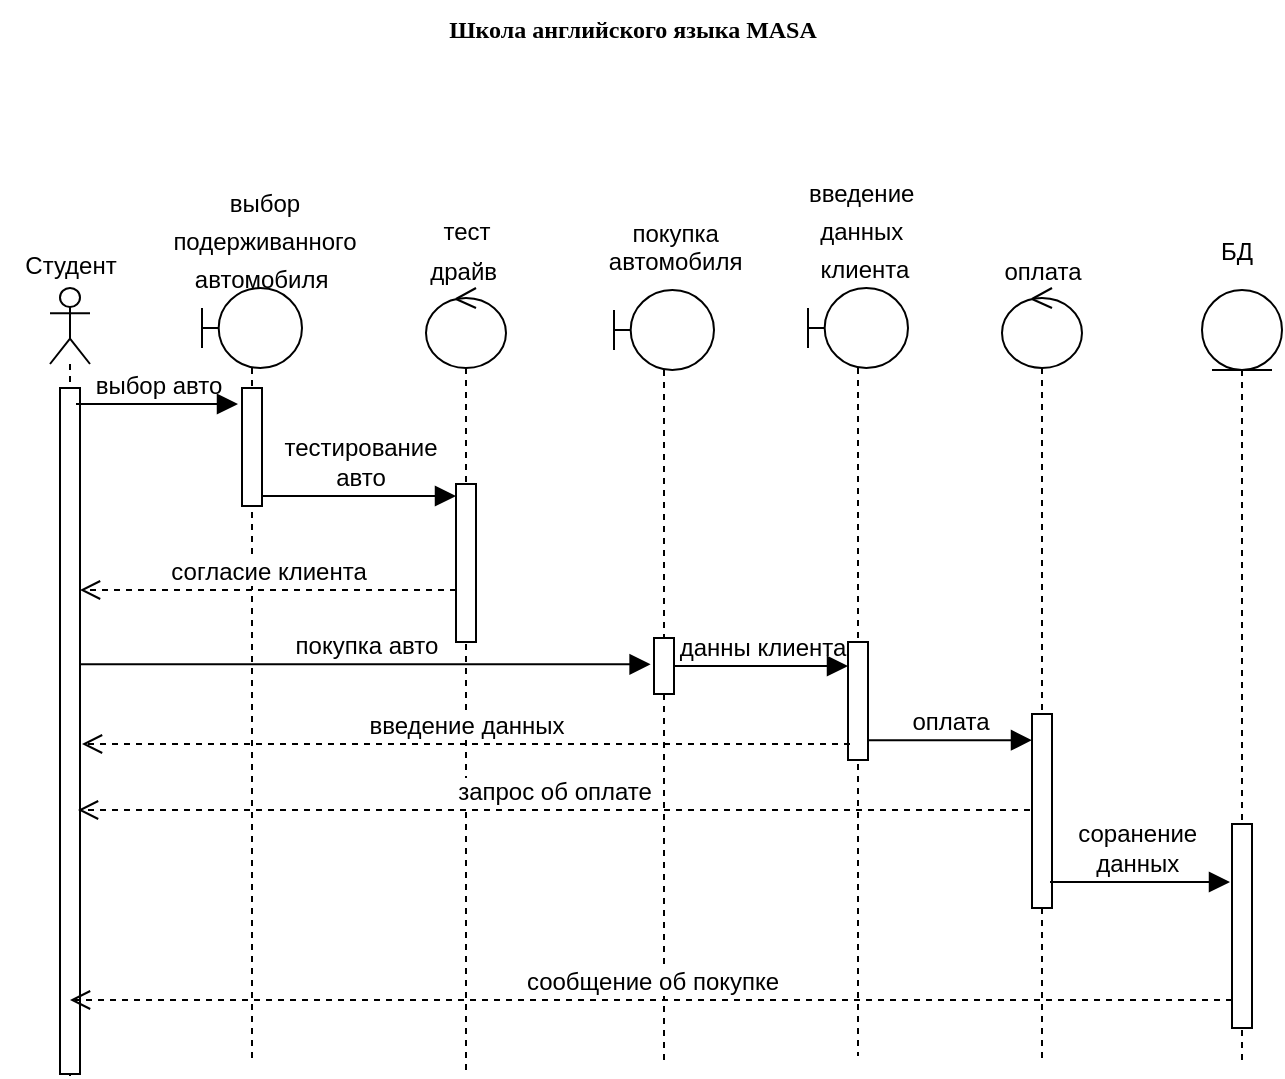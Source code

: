 <mxfile version="24.3.1" type="github">
  <diagram id="cDf2xeNGMrpcIZheGJRy" name="Page-2">
    <mxGraphModel dx="2288" dy="1875" grid="1" gridSize="10" guides="1" tooltips="1" connect="1" arrows="1" fold="1" page="1" pageScale="1" pageWidth="827" pageHeight="1169" math="0" shadow="0">
      <root>
        <mxCell id="0" />
        <mxCell id="1" parent="0" />
        <mxCell id="IkMieCKmTwQg4MCk2JD3-1" value="&lt;div&gt;&lt;br style=&quot;text-wrap: nowrap;&quot;&gt;&lt;/div&gt;" style="shape=umlLifeline;perimeter=lifelinePerimeter;whiteSpace=wrap;html=1;container=1;dropTarget=0;collapsible=0;recursiveResize=0;outlineConnect=0;portConstraint=eastwest;newEdgeStyle={&quot;curved&quot;:0,&quot;rounded&quot;:0};participant=umlActor;size=38;" vertex="1" parent="1">
          <mxGeometry x="-721" y="-978" width="20" height="394" as="geometry" />
        </mxCell>
        <mxCell id="IkMieCKmTwQg4MCk2JD3-2" value="" style="html=1;points=[[0,0,0,0,5],[0,1,0,0,-5],[1,0,0,0,5],[1,1,0,0,-5]];perimeter=orthogonalPerimeter;outlineConnect=0;targetShapes=umlLifeline;portConstraint=eastwest;newEdgeStyle={&quot;curved&quot;:0,&quot;rounded&quot;:0};" vertex="1" parent="IkMieCKmTwQg4MCk2JD3-1">
          <mxGeometry x="5" y="50" width="10" height="343" as="geometry" />
        </mxCell>
        <mxCell id="IkMieCKmTwQg4MCk2JD3-3" value="&lt;div style=&quot;font-size: 12px;&quot;&gt;Студент&lt;/div&gt;" style="text;html=1;align=center;verticalAlign=middle;resizable=0;points=[];autosize=1;strokeColor=none;fillColor=none;fontSize=12;" vertex="1" parent="1">
          <mxGeometry x="-746" y="-1004" width="70" height="30" as="geometry" />
        </mxCell>
        <mxCell id="IkMieCKmTwQg4MCk2JD3-4" value="" style="shape=umlLifeline;perimeter=lifelinePerimeter;whiteSpace=wrap;html=1;container=1;dropTarget=0;collapsible=0;recursiveResize=0;outlineConnect=0;portConstraint=eastwest;newEdgeStyle={&quot;curved&quot;:0,&quot;rounded&quot;:0};participant=umlBoundary;" vertex="1" parent="1">
          <mxGeometry x="-645" y="-978" width="50" height="388" as="geometry" />
        </mxCell>
        <mxCell id="IkMieCKmTwQg4MCk2JD3-5" value="" style="html=1;points=[[0,0,0,0,5],[0,1,0,0,-5],[1,0,0,0,5],[1,1,0,0,-5]];perimeter=orthogonalPerimeter;outlineConnect=0;targetShapes=umlLifeline;portConstraint=eastwest;newEdgeStyle={&quot;curved&quot;:0,&quot;rounded&quot;:0};" vertex="1" parent="IkMieCKmTwQg4MCk2JD3-4">
          <mxGeometry x="20" y="50" width="10" height="59" as="geometry" />
        </mxCell>
        <mxCell id="IkMieCKmTwQg4MCk2JD3-6" value="" style="shape=umlLifeline;perimeter=lifelinePerimeter;whiteSpace=wrap;html=1;container=1;dropTarget=0;collapsible=0;recursiveResize=0;outlineConnect=0;portConstraint=eastwest;newEdgeStyle={&quot;curved&quot;:0,&quot;rounded&quot;:0};participant=umlBoundary;" vertex="1" parent="1">
          <mxGeometry x="-439" y="-977" width="50" height="388" as="geometry" />
        </mxCell>
        <mxCell id="IkMieCKmTwQg4MCk2JD3-7" value="" style="html=1;points=[[0,0,0,0,5],[0,1,0,0,-5],[1,0,0,0,5],[1,1,0,0,-5]];perimeter=orthogonalPerimeter;outlineConnect=0;targetShapes=umlLifeline;portConstraint=eastwest;newEdgeStyle={&quot;curved&quot;:0,&quot;rounded&quot;:0};" vertex="1" parent="IkMieCKmTwQg4MCk2JD3-6">
          <mxGeometry x="20" y="174" width="10" height="28" as="geometry" />
        </mxCell>
        <mxCell id="IkMieCKmTwQg4MCk2JD3-8" value="" style="shape=umlLifeline;perimeter=lifelinePerimeter;whiteSpace=wrap;html=1;container=1;dropTarget=0;collapsible=0;recursiveResize=0;outlineConnect=0;portConstraint=eastwest;newEdgeStyle={&quot;curved&quot;:0,&quot;rounded&quot;:0};participant=umlControl;" vertex="1" parent="1">
          <mxGeometry x="-245" y="-978" width="40" height="387" as="geometry" />
        </mxCell>
        <mxCell id="IkMieCKmTwQg4MCk2JD3-9" value="" style="html=1;points=[[0,0,0,0,5],[0,1,0,0,-5],[1,0,0,0,5],[1,1,0,0,-5]];perimeter=orthogonalPerimeter;outlineConnect=0;targetShapes=umlLifeline;portConstraint=eastwest;newEdgeStyle={&quot;curved&quot;:0,&quot;rounded&quot;:0};" vertex="1" parent="IkMieCKmTwQg4MCk2JD3-8">
          <mxGeometry x="15" y="213" width="10" height="97" as="geometry" />
        </mxCell>
        <mxCell id="IkMieCKmTwQg4MCk2JD3-10" value="&lt;span style=&quot;font-size: 12px; text-wrap: wrap;&quot;&gt;выбор подерживанного автомобиля&amp;nbsp;&lt;/span&gt;" style="text;html=1;align=center;verticalAlign=middle;resizable=0;points=[];autosize=1;strokeColor=none;fillColor=none;fontSize=16;" vertex="1" parent="1">
          <mxGeometry x="-725" y="-1019" width="222" height="31" as="geometry" />
        </mxCell>
        <mxCell id="IkMieCKmTwQg4MCk2JD3-11" value="&lt;span style=&quot;font-size: 12px; text-wrap: wrap;&quot;&gt;тест драйв&amp;nbsp;&lt;/span&gt;" style="text;html=1;align=center;verticalAlign=middle;resizable=0;points=[];autosize=1;strokeColor=none;fillColor=none;fontSize=16;" vertex="1" parent="1">
          <mxGeometry x="-554" y="-1014" width="82" height="31" as="geometry" />
        </mxCell>
        <mxCell id="IkMieCKmTwQg4MCk2JD3-12" value="&lt;span style=&quot;color: rgb(0, 0, 0); font-family: Helvetica; font-size: 12px; font-style: normal; font-variant-ligatures: normal; font-variant-caps: normal; font-weight: 400; letter-spacing: normal; orphans: 2; text-indent: 0px; text-transform: none; widows: 2; word-spacing: 0px; -webkit-text-stroke-width: 0px; white-space: normal; background-color: rgb(255, 255, 255); text-decoration-thickness: initial; text-decoration-style: initial; text-decoration-color: initial; float: none; display: inline !important;&quot;&gt;покупка&amp;nbsp;&lt;/span&gt;&lt;div&gt;&lt;span style=&quot;color: rgb(0, 0, 0); font-family: Helvetica; font-size: 12px; font-style: normal; font-variant-ligatures: normal; font-variant-caps: normal; font-weight: 400; letter-spacing: normal; orphans: 2; text-indent: 0px; text-transform: none; widows: 2; word-spacing: 0px; -webkit-text-stroke-width: 0px; white-space: normal; background-color: rgb(255, 255, 255); text-decoration-thickness: initial; text-decoration-style: initial; text-decoration-color: initial; float: none; display: inline !important;&quot;&gt;автомобиля&amp;nbsp;&lt;/span&gt;&lt;/div&gt;" style="text;whiteSpace=wrap;html=1;align=center;" vertex="1" parent="1">
          <mxGeometry x="-453" y="-1019" width="93" height="36" as="geometry" />
        </mxCell>
        <mxCell id="IkMieCKmTwQg4MCk2JD3-13" value="выбор авто" style="html=1;verticalAlign=bottom;labelBackgroundColor=none;endArrow=block;endFill=1;rounded=0;fontSize=12;startSize=8;endSize=8;curved=1;" edge="1" parent="1">
          <mxGeometry width="160" relative="1" as="geometry">
            <mxPoint x="-708" y="-920" as="sourcePoint" />
            <mxPoint x="-627" y="-920.0" as="targetPoint" />
          </mxGeometry>
        </mxCell>
        <mxCell id="IkMieCKmTwQg4MCk2JD3-14" value="" style="shape=umlLifeline;perimeter=lifelinePerimeter;whiteSpace=wrap;html=1;container=1;dropTarget=0;collapsible=0;recursiveResize=0;outlineConnect=0;portConstraint=eastwest;newEdgeStyle={&quot;curved&quot;:0,&quot;rounded&quot;:0};participant=umlControl;" vertex="1" parent="1">
          <mxGeometry x="-533" y="-978" width="40" height="392" as="geometry" />
        </mxCell>
        <mxCell id="IkMieCKmTwQg4MCk2JD3-15" value="" style="html=1;points=[[0,0,0,0,5],[0,1,0,0,-5],[1,0,0,0,5],[1,1,0,0,-5]];perimeter=orthogonalPerimeter;outlineConnect=0;targetShapes=umlLifeline;portConstraint=eastwest;newEdgeStyle={&quot;curved&quot;:0,&quot;rounded&quot;:0};" vertex="1" parent="IkMieCKmTwQg4MCk2JD3-14">
          <mxGeometry x="15" y="98" width="10" height="79" as="geometry" />
        </mxCell>
        <mxCell id="IkMieCKmTwQg4MCk2JD3-16" value="тестирование&lt;div&gt;авто&lt;/div&gt;" style="html=1;verticalAlign=bottom;labelBackgroundColor=none;endArrow=block;endFill=1;rounded=0;fontSize=12;startSize=8;endSize=8;curved=1;exitX=1;exitY=1;exitDx=0;exitDy=-5;exitPerimeter=0;" edge="1" parent="1" source="IkMieCKmTwQg4MCk2JD3-5" target="IkMieCKmTwQg4MCk2JD3-15">
          <mxGeometry width="160" relative="1" as="geometry">
            <mxPoint x="-609" y="-874" as="sourcePoint" />
            <mxPoint x="-528" y="-874" as="targetPoint" />
          </mxGeometry>
        </mxCell>
        <mxCell id="IkMieCKmTwQg4MCk2JD3-17" value="согласие клиента" style="html=1;verticalAlign=bottom;endArrow=open;dashed=1;endSize=8;curved=0;rounded=0;fontSize=12;" edge="1" parent="1">
          <mxGeometry relative="1" as="geometry">
            <mxPoint x="-518" y="-827.0" as="sourcePoint" />
            <mxPoint x="-706" y="-827.0" as="targetPoint" />
          </mxGeometry>
        </mxCell>
        <mxCell id="IkMieCKmTwQg4MCk2JD3-18" value="&lt;font style=&quot;font-size: 12px;&quot;&gt;оплата&lt;/font&gt;" style="text;html=1;align=center;verticalAlign=middle;resizable=0;points=[];autosize=1;strokeColor=none;fillColor=none;fontSize=16;" vertex="1" parent="1">
          <mxGeometry x="-253.5" y="-1004" width="57" height="31" as="geometry" />
        </mxCell>
        <mxCell id="IkMieCKmTwQg4MCk2JD3-19" value="" style="shape=umlLifeline;perimeter=lifelinePerimeter;whiteSpace=wrap;html=1;container=1;dropTarget=0;collapsible=0;recursiveResize=0;outlineConnect=0;portConstraint=eastwest;newEdgeStyle={&quot;curved&quot;:0,&quot;rounded&quot;:0};participant=umlBoundary;" vertex="1" parent="1">
          <mxGeometry x="-342" y="-978" width="50" height="384" as="geometry" />
        </mxCell>
        <mxCell id="IkMieCKmTwQg4MCk2JD3-20" value="" style="html=1;points=[[0,0,0,0,5],[0,1,0,0,-5],[1,0,0,0,5],[1,1,0,0,-5]];perimeter=orthogonalPerimeter;outlineConnect=0;targetShapes=umlLifeline;portConstraint=eastwest;newEdgeStyle={&quot;curved&quot;:0,&quot;rounded&quot;:0};" vertex="1" parent="IkMieCKmTwQg4MCk2JD3-19">
          <mxGeometry x="20" y="177" width="10" height="59" as="geometry" />
        </mxCell>
        <mxCell id="IkMieCKmTwQg4MCk2JD3-21" value="" style="shape=umlLifeline;perimeter=lifelinePerimeter;whiteSpace=wrap;html=1;container=1;dropTarget=0;collapsible=0;recursiveResize=0;outlineConnect=0;portConstraint=eastwest;newEdgeStyle={&quot;curved&quot;:0,&quot;rounded&quot;:0};participant=umlEntity;" vertex="1" parent="1">
          <mxGeometry x="-145" y="-977" width="40" height="386" as="geometry" />
        </mxCell>
        <mxCell id="IkMieCKmTwQg4MCk2JD3-22" value="" style="html=1;points=[[0,0,0,0,5],[0,1,0,0,-5],[1,0,0,0,5],[1,1,0,0,-5]];perimeter=orthogonalPerimeter;outlineConnect=0;targetShapes=umlLifeline;portConstraint=eastwest;newEdgeStyle={&quot;curved&quot;:0,&quot;rounded&quot;:0};" vertex="1" parent="IkMieCKmTwQg4MCk2JD3-21">
          <mxGeometry x="15" y="267" width="10" height="102" as="geometry" />
        </mxCell>
        <mxCell id="IkMieCKmTwQg4MCk2JD3-23" value="&lt;font style=&quot;font-size: 12px;&quot;&gt;введение&amp;nbsp;&lt;/font&gt;&lt;div&gt;&lt;font style=&quot;font-size: 12px;&quot;&gt;данных&amp;nbsp;&lt;/font&gt;&lt;/div&gt;&lt;div&gt;&lt;font style=&quot;font-size: 12px;&quot;&gt;клиента&lt;/font&gt;&lt;/div&gt;" style="text;html=1;align=center;verticalAlign=middle;resizable=0;points=[];autosize=1;strokeColor=none;fillColor=none;fontSize=16;" vertex="1" parent="1">
          <mxGeometry x="-351" y="-1043" width="74" height="70" as="geometry" />
        </mxCell>
        <mxCell id="IkMieCKmTwQg4MCk2JD3-24" value="&lt;font style=&quot;font-size: 12px;&quot;&gt;БД&lt;/font&gt;" style="text;html=1;align=center;verticalAlign=middle;resizable=0;points=[];autosize=1;strokeColor=none;fillColor=none;fontSize=16;" vertex="1" parent="1">
          <mxGeometry x="-145" y="-1014" width="34" height="31" as="geometry" />
        </mxCell>
        <mxCell id="IkMieCKmTwQg4MCk2JD3-25" value="покупка авто" style="html=1;verticalAlign=bottom;labelBackgroundColor=none;endArrow=block;endFill=1;rounded=0;fontSize=12;startSize=8;endSize=8;curved=1;entryX=-0.033;entryY=0.331;entryDx=0;entryDy=0;entryPerimeter=0;" edge="1" parent="1" source="IkMieCKmTwQg4MCk2JD3-2">
          <mxGeometry x="-0.001" width="160" relative="1" as="geometry">
            <mxPoint x="-717.0" y="-789.997" as="sourcePoint" />
            <mxPoint x="-420.71" y="-789.871" as="targetPoint" />
            <mxPoint as="offset" />
          </mxGeometry>
        </mxCell>
        <mxCell id="IkMieCKmTwQg4MCk2JD3-26" value="данны клиента" style="html=1;verticalAlign=bottom;labelBackgroundColor=none;endArrow=block;endFill=1;rounded=0;fontSize=12;startSize=8;endSize=8;curved=1;" edge="1" parent="1">
          <mxGeometry x="-0.004" width="160" relative="1" as="geometry">
            <mxPoint x="-409" y="-789" as="sourcePoint" />
            <mxPoint x="-322" y="-789" as="targetPoint" />
            <mxPoint as="offset" />
          </mxGeometry>
        </mxCell>
        <mxCell id="IkMieCKmTwQg4MCk2JD3-27" value="оплата" style="html=1;verticalAlign=bottom;labelBackgroundColor=none;endArrow=block;endFill=1;rounded=0;fontSize=12;startSize=8;endSize=8;curved=1;exitX=1;exitY=1;exitDx=0;exitDy=-5;exitPerimeter=0;" edge="1" parent="1">
          <mxGeometry width="160" relative="1" as="geometry">
            <mxPoint x="-312" y="-751.92" as="sourcePoint" />
            <mxPoint x="-230" y="-751.92" as="targetPoint" />
          </mxGeometry>
        </mxCell>
        <mxCell id="IkMieCKmTwQg4MCk2JD3-28" value="запрос об оплате" style="html=1;verticalAlign=bottom;endArrow=open;dashed=1;endSize=8;curved=0;rounded=0;fontSize=12;" edge="1" parent="1">
          <mxGeometry relative="1" as="geometry">
            <mxPoint x="-231" y="-717" as="sourcePoint" />
            <mxPoint x="-707" y="-717" as="targetPoint" />
          </mxGeometry>
        </mxCell>
        <mxCell id="IkMieCKmTwQg4MCk2JD3-29" value="соранение&amp;nbsp;&lt;div&gt;данных&amp;nbsp;&lt;/div&gt;" style="html=1;verticalAlign=bottom;labelBackgroundColor=none;endArrow=block;endFill=1;rounded=0;fontSize=12;startSize=8;endSize=8;curved=1;" edge="1" parent="1">
          <mxGeometry width="160" relative="1" as="geometry">
            <mxPoint x="-221" y="-681" as="sourcePoint" />
            <mxPoint x="-131" y="-681" as="targetPoint" />
          </mxGeometry>
        </mxCell>
        <mxCell id="IkMieCKmTwQg4MCk2JD3-30" value="сообщение об покупке" style="html=1;verticalAlign=bottom;endArrow=open;dashed=1;endSize=8;curved=0;rounded=0;fontSize=12;" edge="1" parent="1" source="IkMieCKmTwQg4MCk2JD3-22">
          <mxGeometry relative="1" as="geometry">
            <mxPoint x="-138" y="-622" as="sourcePoint" />
            <mxPoint x="-711" y="-622" as="targetPoint" />
          </mxGeometry>
        </mxCell>
        <mxCell id="IkMieCKmTwQg4MCk2JD3-31" value="введение данных" style="html=1;verticalAlign=bottom;endArrow=open;dashed=1;endSize=8;curved=0;rounded=0;fontSize=12;entryX=1;entryY=0.484;entryDx=0;entryDy=0;entryPerimeter=0;" edge="1" parent="1">
          <mxGeometry relative="1" as="geometry">
            <mxPoint x="-321" y="-749.998" as="sourcePoint" />
            <mxPoint x="-705" y="-749.998" as="targetPoint" />
            <mxPoint as="offset" />
          </mxGeometry>
        </mxCell>
        <mxCell id="RitFxOHwyhnGJ7xGlJLN-1" value="&lt;span style=&quot;font-family: Verdana; font-weight: 700;&quot;&gt;Школа английского языка MASA&lt;/span&gt;" style="text;html=1;align=center;verticalAlign=middle;resizable=0;points=[];autosize=1;strokeColor=none;fillColor=none;" vertex="1" parent="1">
          <mxGeometry x="-555" y="-1122" width="250" height="30" as="geometry" />
        </mxCell>
      </root>
    </mxGraphModel>
  </diagram>
</mxfile>

